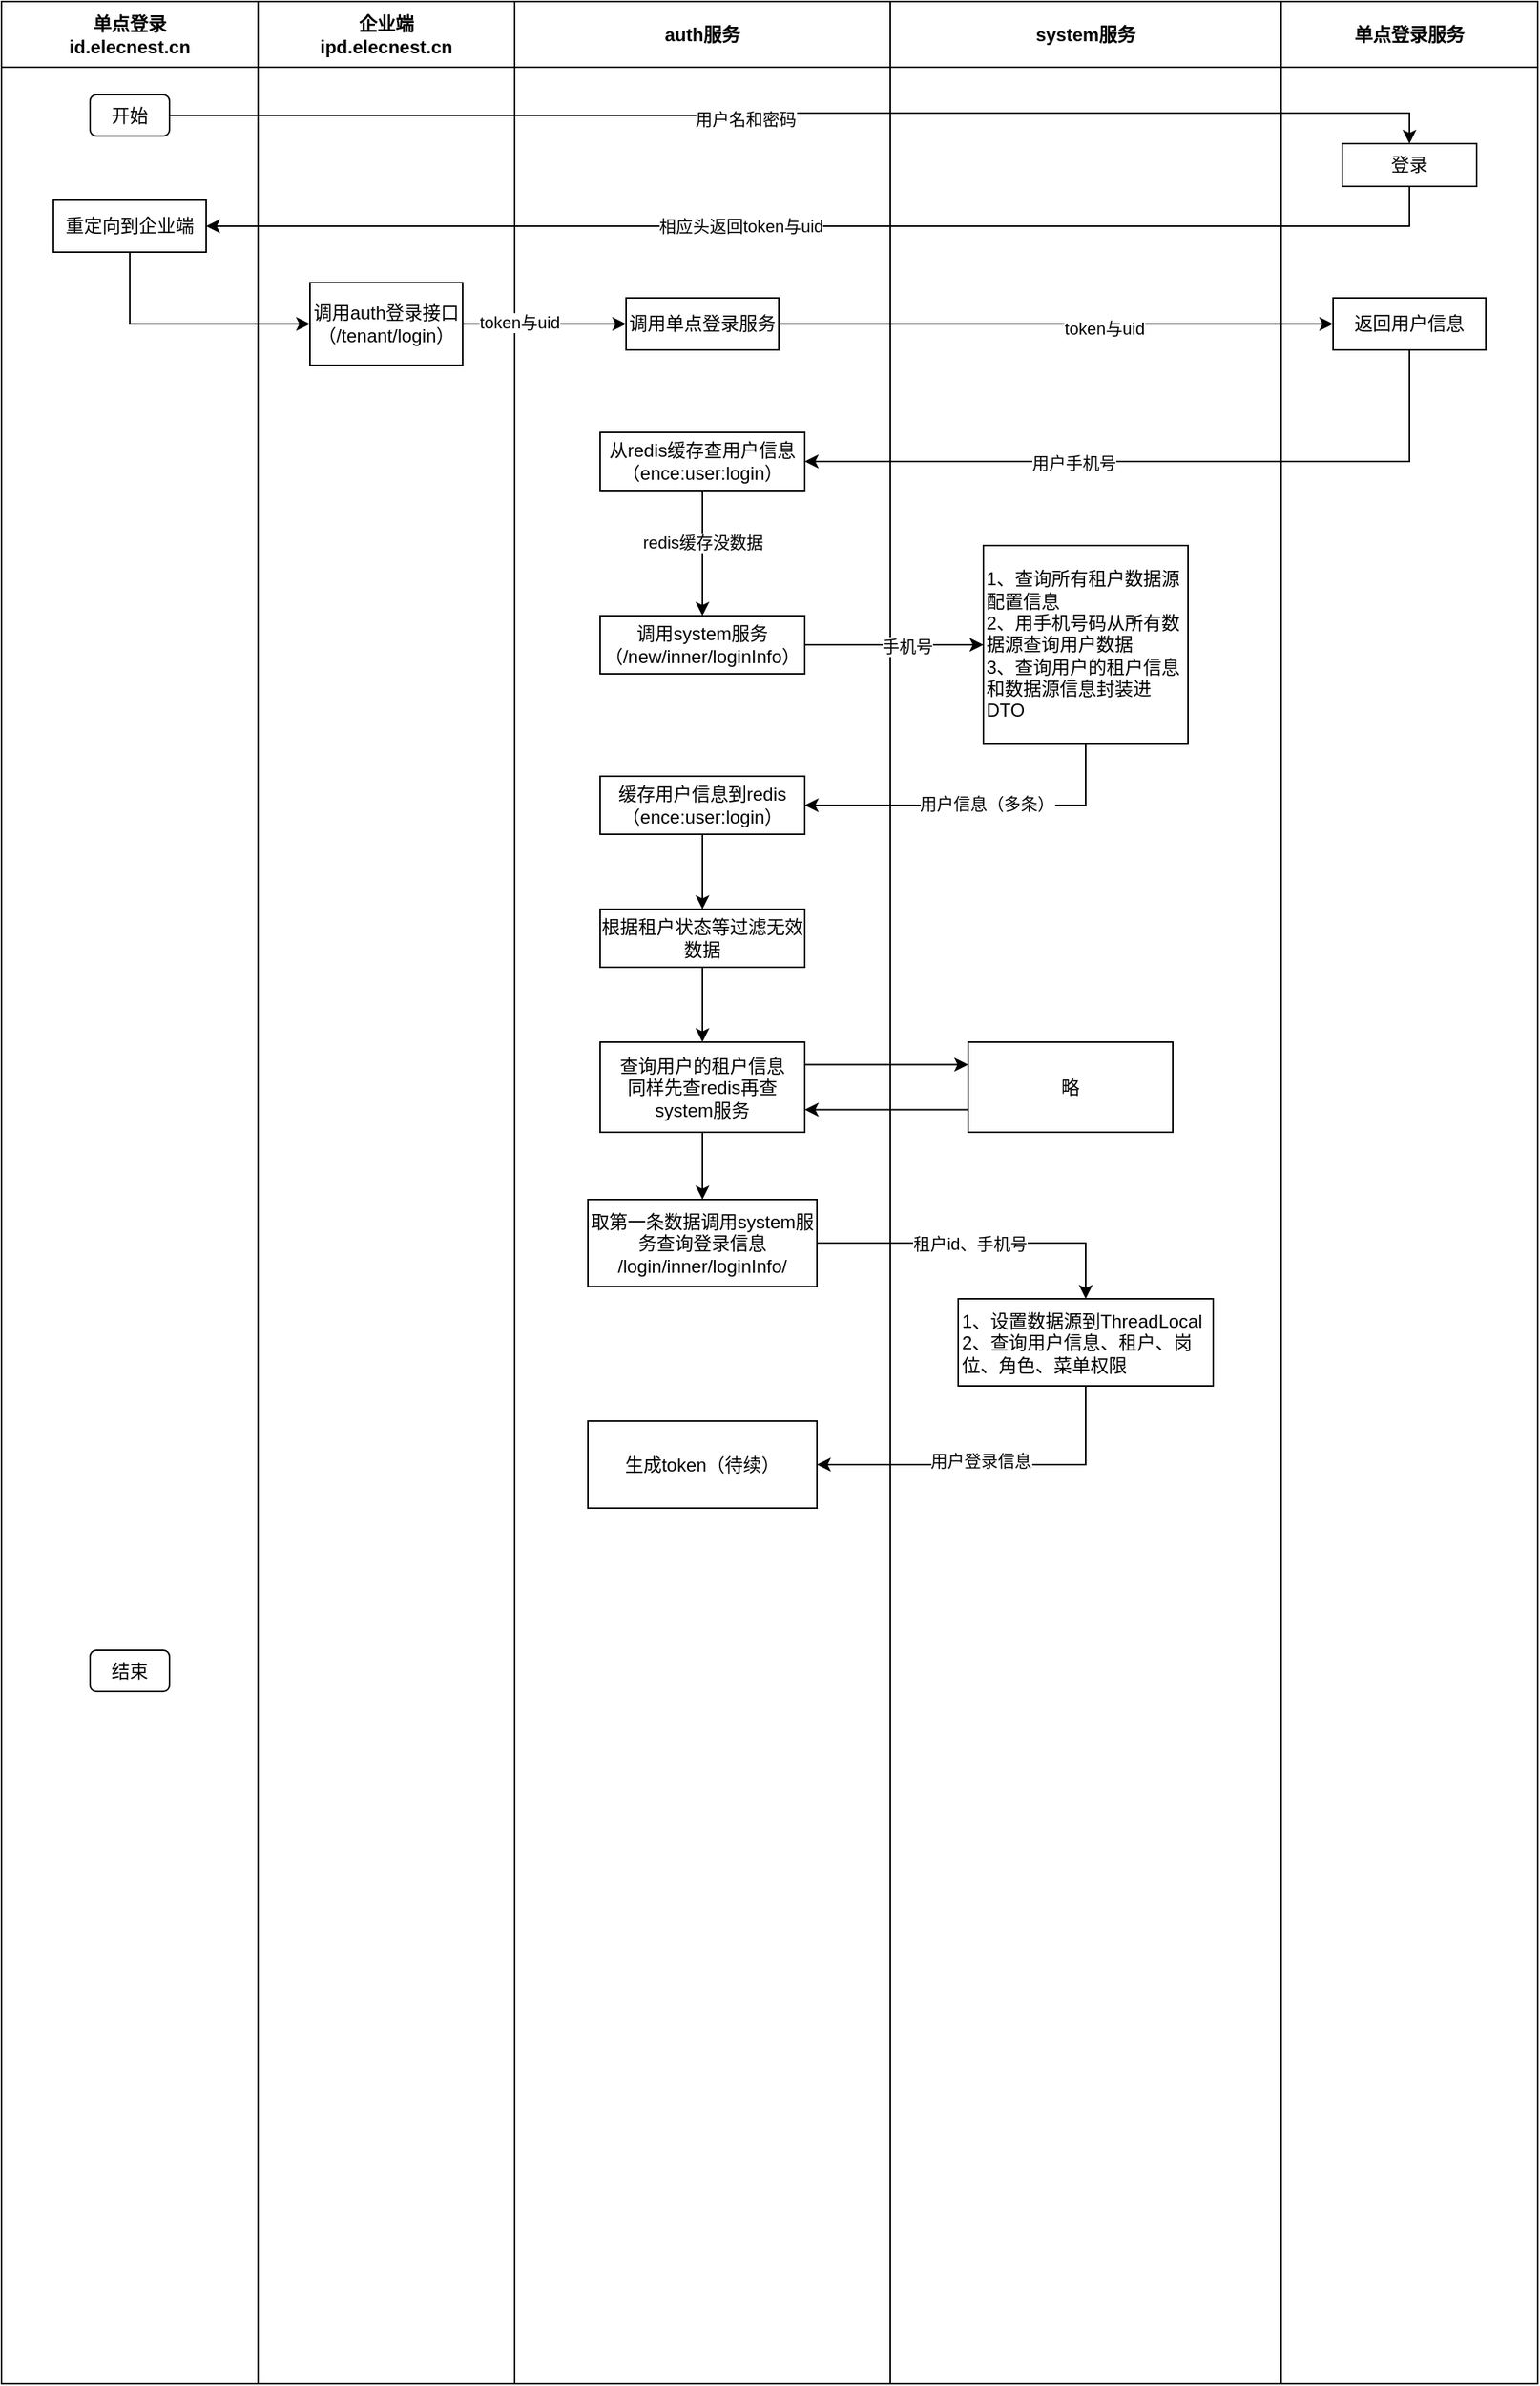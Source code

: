 <mxfile version="21.3.4" type="github">
  <diagram id="aS9pjdUC0Do7hMSleVWt" name="第 1 页">
    <mxGraphModel dx="1434" dy="764" grid="1" gridSize="10" guides="1" tooltips="1" connect="1" arrows="1" fold="1" page="1" pageScale="1" pageWidth="2336" pageHeight="1654" background="none" math="0" shadow="0">
      <root>
        <mxCell id="0" />
        <mxCell id="1" parent="0" />
        <mxCell id="7LPtwlAG4lGF97Sh4nB2-2" value="单点登录&lt;br&gt;id.elecnest.cn" style="swimlane;whiteSpace=wrap;html=1;startSize=43;" parent="1" vertex="1">
          <mxGeometry x="247" y="21" width="168" height="1559" as="geometry" />
        </mxCell>
        <mxCell id="7LPtwlAG4lGF97Sh4nB2-10" value="开始" style="rounded=1;whiteSpace=wrap;html=1;" parent="7LPtwlAG4lGF97Sh4nB2-2" vertex="1">
          <mxGeometry x="58" y="61" width="52" height="27" as="geometry" />
        </mxCell>
        <mxCell id="7LPtwlAG4lGF97Sh4nB2-12" value="结束" style="rounded=1;whiteSpace=wrap;html=1;" parent="7LPtwlAG4lGF97Sh4nB2-2" vertex="1">
          <mxGeometry x="58" y="1079" width="52" height="27" as="geometry" />
        </mxCell>
        <mxCell id="7LPtwlAG4lGF97Sh4nB2-34" value="重定向到企业端" style="rounded=0;whiteSpace=wrap;html=1;" parent="7LPtwlAG4lGF97Sh4nB2-2" vertex="1">
          <mxGeometry x="34" y="130" width="100" height="34" as="geometry" />
        </mxCell>
        <mxCell id="7LPtwlAG4lGF97Sh4nB2-19" value="system服务" style="swimlane;whiteSpace=wrap;html=1;startSize=43;" parent="1" vertex="1">
          <mxGeometry x="829" y="21" width="256" height="1559" as="geometry" />
        </mxCell>
        <mxCell id="7LPtwlAG4lGF97Sh4nB2-58" value="&lt;div style=&quot;&quot;&gt;&lt;span style=&quot;background-color: initial;&quot;&gt;1、查询所有租户数据源配置信息&lt;/span&gt;&lt;/div&gt;2、用手机号码从所有数据源查询用户数据&lt;br&gt;3、查询用户的租户信息和数据源信息封装进DTO" style="rounded=0;whiteSpace=wrap;html=1;align=left;" parent="7LPtwlAG4lGF97Sh4nB2-19" vertex="1">
          <mxGeometry x="61" y="356" width="134" height="130" as="geometry" />
        </mxCell>
        <mxCell id="7LPtwlAG4lGF97Sh4nB2-71" value="1、设置数据源到ThreadLocal&lt;br&gt;2、查询用户信息、租户、岗位、角色、菜单权限" style="rounded=0;whiteSpace=wrap;html=1;align=left;" parent="7LPtwlAG4lGF97Sh4nB2-19" vertex="1">
          <mxGeometry x="44.5" y="849" width="167" height="57" as="geometry" />
        </mxCell>
        <mxCell id="7LPtwlAG4lGF97Sh4nB2-78" value="略" style="rounded=0;whiteSpace=wrap;html=1;" parent="7LPtwlAG4lGF97Sh4nB2-19" vertex="1">
          <mxGeometry x="51" y="681" width="134" height="59" as="geometry" />
        </mxCell>
        <mxCell id="7LPtwlAG4lGF97Sh4nB2-22" value="auth服务" style="swimlane;whiteSpace=wrap;html=1;startSize=43;" parent="1" vertex="1">
          <mxGeometry x="583" y="21" width="246" height="1559" as="geometry" />
        </mxCell>
        <mxCell id="7LPtwlAG4lGF97Sh4nB2-45" value="调用单点登录服务" style="rounded=0;whiteSpace=wrap;html=1;" parent="7LPtwlAG4lGF97Sh4nB2-22" vertex="1">
          <mxGeometry x="73" y="194" width="100" height="34" as="geometry" />
        </mxCell>
        <mxCell id="7LPtwlAG4lGF97Sh4nB2-54" style="edgeStyle=orthogonalEdgeStyle;rounded=0;orthogonalLoop=1;jettySize=auto;html=1;exitX=0.5;exitY=1;exitDx=0;exitDy=0;entryX=0.5;entryY=0;entryDx=0;entryDy=0;" parent="7LPtwlAG4lGF97Sh4nB2-22" source="7LPtwlAG4lGF97Sh4nB2-49" target="7LPtwlAG4lGF97Sh4nB2-52" edge="1">
          <mxGeometry relative="1" as="geometry" />
        </mxCell>
        <mxCell id="7LPtwlAG4lGF97Sh4nB2-57" value="redis缓存没数据" style="edgeLabel;html=1;align=center;verticalAlign=middle;resizable=0;points=[];" parent="7LPtwlAG4lGF97Sh4nB2-54" vertex="1" connectable="0">
          <mxGeometry x="-0.178" relative="1" as="geometry">
            <mxPoint as="offset" />
          </mxGeometry>
        </mxCell>
        <mxCell id="7LPtwlAG4lGF97Sh4nB2-49" value="从redis缓存查用户信息（ence:user:login）" style="rounded=0;whiteSpace=wrap;html=1;" parent="7LPtwlAG4lGF97Sh4nB2-22" vertex="1">
          <mxGeometry x="56" y="282" width="134" height="38" as="geometry" />
        </mxCell>
        <mxCell id="7LPtwlAG4lGF97Sh4nB2-52" value="调用system服务&lt;br&gt;（/new/inner/loginInfo&lt;span style=&quot;background-color: initial;&quot;&gt;）&lt;/span&gt;" style="rounded=0;whiteSpace=wrap;html=1;" parent="7LPtwlAG4lGF97Sh4nB2-22" vertex="1">
          <mxGeometry x="56" y="402" width="134" height="38" as="geometry" />
        </mxCell>
        <mxCell id="7LPtwlAG4lGF97Sh4nB2-66" style="edgeStyle=orthogonalEdgeStyle;rounded=0;orthogonalLoop=1;jettySize=auto;html=1;exitX=0.5;exitY=1;exitDx=0;exitDy=0;entryX=0.5;entryY=0;entryDx=0;entryDy=0;" parent="7LPtwlAG4lGF97Sh4nB2-22" source="7LPtwlAG4lGF97Sh4nB2-62" target="7LPtwlAG4lGF97Sh4nB2-64" edge="1">
          <mxGeometry relative="1" as="geometry" />
        </mxCell>
        <mxCell id="7LPtwlAG4lGF97Sh4nB2-62" value="缓存用户信息到redis&lt;br&gt;（ence:user:login）" style="rounded=0;whiteSpace=wrap;html=1;" parent="7LPtwlAG4lGF97Sh4nB2-22" vertex="1">
          <mxGeometry x="56" y="507" width="134" height="38" as="geometry" />
        </mxCell>
        <mxCell id="7LPtwlAG4lGF97Sh4nB2-68" style="edgeStyle=orthogonalEdgeStyle;rounded=0;orthogonalLoop=1;jettySize=auto;html=1;exitX=0.5;exitY=1;exitDx=0;exitDy=0;" parent="7LPtwlAG4lGF97Sh4nB2-22" source="7LPtwlAG4lGF97Sh4nB2-64" target="7LPtwlAG4lGF97Sh4nB2-67" edge="1">
          <mxGeometry relative="1" as="geometry" />
        </mxCell>
        <mxCell id="7LPtwlAG4lGF97Sh4nB2-64" value="根据租户状态等过滤无效数据" style="rounded=0;whiteSpace=wrap;html=1;" parent="7LPtwlAG4lGF97Sh4nB2-22" vertex="1">
          <mxGeometry x="56" y="594" width="134" height="38" as="geometry" />
        </mxCell>
        <mxCell id="7LPtwlAG4lGF97Sh4nB2-70" style="edgeStyle=orthogonalEdgeStyle;rounded=0;orthogonalLoop=1;jettySize=auto;html=1;exitX=0.5;exitY=1;exitDx=0;exitDy=0;entryX=0.5;entryY=0;entryDx=0;entryDy=0;" parent="7LPtwlAG4lGF97Sh4nB2-22" source="7LPtwlAG4lGF97Sh4nB2-67" target="7LPtwlAG4lGF97Sh4nB2-69" edge="1">
          <mxGeometry relative="1" as="geometry" />
        </mxCell>
        <mxCell id="7LPtwlAG4lGF97Sh4nB2-67" value="查询用户的租户信息&lt;br&gt;同样先查redis再查system服务" style="rounded=0;whiteSpace=wrap;html=1;" parent="7LPtwlAG4lGF97Sh4nB2-22" vertex="1">
          <mxGeometry x="56" y="681" width="134" height="59" as="geometry" />
        </mxCell>
        <mxCell id="7LPtwlAG4lGF97Sh4nB2-69" value="取第一条数据调用system服务查询登录信息&lt;br&gt;/login/inner/loginInfo/" style="rounded=0;whiteSpace=wrap;html=1;align=center;" parent="7LPtwlAG4lGF97Sh4nB2-22" vertex="1">
          <mxGeometry x="48" y="784" width="150" height="57" as="geometry" />
        </mxCell>
        <mxCell id="7LPtwlAG4lGF97Sh4nB2-75" value="生成token（待续）" style="rounded=0;whiteSpace=wrap;html=1;align=center;" parent="7LPtwlAG4lGF97Sh4nB2-22" vertex="1">
          <mxGeometry x="48" y="929" width="150" height="57" as="geometry" />
        </mxCell>
        <mxCell id="7LPtwlAG4lGF97Sh4nB2-25" value="企业端&lt;br&gt;ipd.elecnest.cn" style="swimlane;whiteSpace=wrap;html=1;startSize=43;" parent="1" vertex="1">
          <mxGeometry x="415" y="21" width="168" height="1559" as="geometry" />
        </mxCell>
        <mxCell id="7LPtwlAG4lGF97Sh4nB2-38" value="调用auth登录接口&lt;br&gt;（/tenant/login）" style="rounded=0;whiteSpace=wrap;html=1;" parent="7LPtwlAG4lGF97Sh4nB2-25" vertex="1">
          <mxGeometry x="34" y="184" width="100" height="54" as="geometry" />
        </mxCell>
        <mxCell id="7LPtwlAG4lGF97Sh4nB2-28" value="单点登录服务" style="swimlane;whiteSpace=wrap;html=1;startSize=43;" parent="1" vertex="1">
          <mxGeometry x="1085" y="21" width="168" height="1559" as="geometry" />
        </mxCell>
        <mxCell id="7LPtwlAG4lGF97Sh4nB2-30" value="登录" style="rounded=0;whiteSpace=wrap;html=1;" parent="7LPtwlAG4lGF97Sh4nB2-28" vertex="1">
          <mxGeometry x="40" y="93" width="88" height="28" as="geometry" />
        </mxCell>
        <mxCell id="7LPtwlAG4lGF97Sh4nB2-46" value="返回用户信息" style="rounded=0;whiteSpace=wrap;html=1;" parent="7LPtwlAG4lGF97Sh4nB2-28" vertex="1">
          <mxGeometry x="34" y="194" width="100" height="34" as="geometry" />
        </mxCell>
        <mxCell id="7LPtwlAG4lGF97Sh4nB2-32" style="edgeStyle=orthogonalEdgeStyle;rounded=0;orthogonalLoop=1;jettySize=auto;html=1;exitX=1;exitY=0.5;exitDx=0;exitDy=0;entryX=0.5;entryY=0;entryDx=0;entryDy=0;" parent="1" source="7LPtwlAG4lGF97Sh4nB2-10" target="7LPtwlAG4lGF97Sh4nB2-30" edge="1">
          <mxGeometry relative="1" as="geometry" />
        </mxCell>
        <mxCell id="7LPtwlAG4lGF97Sh4nB2-33" value="用户名和密码" style="edgeLabel;html=1;align=center;verticalAlign=middle;resizable=0;points=[];" parent="7LPtwlAG4lGF97Sh4nB2-32" vertex="1" connectable="0">
          <mxGeometry x="-0.095" y="-2" relative="1" as="geometry">
            <mxPoint as="offset" />
          </mxGeometry>
        </mxCell>
        <mxCell id="7LPtwlAG4lGF97Sh4nB2-36" style="edgeStyle=orthogonalEdgeStyle;rounded=0;orthogonalLoop=1;jettySize=auto;html=1;exitX=0.5;exitY=1;exitDx=0;exitDy=0;entryX=1;entryY=0.5;entryDx=0;entryDy=0;" parent="1" source="7LPtwlAG4lGF97Sh4nB2-30" target="7LPtwlAG4lGF97Sh4nB2-34" edge="1">
          <mxGeometry relative="1" as="geometry" />
        </mxCell>
        <mxCell id="7LPtwlAG4lGF97Sh4nB2-37" value="相应头返回token与uid" style="edgeLabel;html=1;align=center;verticalAlign=middle;resizable=0;points=[];" parent="7LPtwlAG4lGF97Sh4nB2-36" vertex="1" connectable="0">
          <mxGeometry x="0.14" relative="1" as="geometry">
            <mxPoint as="offset" />
          </mxGeometry>
        </mxCell>
        <mxCell id="7LPtwlAG4lGF97Sh4nB2-39" style="edgeStyle=orthogonalEdgeStyle;rounded=0;orthogonalLoop=1;jettySize=auto;html=1;exitX=0.5;exitY=1;exitDx=0;exitDy=0;entryX=0;entryY=0.5;entryDx=0;entryDy=0;" parent="1" source="7LPtwlAG4lGF97Sh4nB2-34" target="7LPtwlAG4lGF97Sh4nB2-38" edge="1">
          <mxGeometry relative="1" as="geometry" />
        </mxCell>
        <mxCell id="7LPtwlAG4lGF97Sh4nB2-43" style="edgeStyle=orthogonalEdgeStyle;rounded=0;orthogonalLoop=1;jettySize=auto;html=1;exitX=1;exitY=0.5;exitDx=0;exitDy=0;entryX=0;entryY=0.5;entryDx=0;entryDy=0;" parent="1" source="7LPtwlAG4lGF97Sh4nB2-38" target="7LPtwlAG4lGF97Sh4nB2-45" edge="1">
          <mxGeometry relative="1" as="geometry">
            <mxPoint x="652" y="234.0" as="targetPoint" />
          </mxGeometry>
        </mxCell>
        <mxCell id="7LPtwlAG4lGF97Sh4nB2-44" value="token与uid" style="edgeLabel;html=1;align=center;verticalAlign=middle;resizable=0;points=[];" parent="7LPtwlAG4lGF97Sh4nB2-43" vertex="1" connectable="0">
          <mxGeometry x="-0.304" y="1" relative="1" as="geometry">
            <mxPoint as="offset" />
          </mxGeometry>
        </mxCell>
        <mxCell id="7LPtwlAG4lGF97Sh4nB2-47" style="edgeStyle=orthogonalEdgeStyle;rounded=0;orthogonalLoop=1;jettySize=auto;html=1;exitX=1;exitY=0.5;exitDx=0;exitDy=0;entryX=0;entryY=0.5;entryDx=0;entryDy=0;" parent="1" source="7LPtwlAG4lGF97Sh4nB2-45" target="7LPtwlAG4lGF97Sh4nB2-46" edge="1">
          <mxGeometry relative="1" as="geometry" />
        </mxCell>
        <mxCell id="7LPtwlAG4lGF97Sh4nB2-48" value="token与uid" style="edgeLabel;html=1;align=center;verticalAlign=middle;resizable=0;points=[];" parent="7LPtwlAG4lGF97Sh4nB2-47" vertex="1" connectable="0">
          <mxGeometry x="0.173" y="-3" relative="1" as="geometry">
            <mxPoint as="offset" />
          </mxGeometry>
        </mxCell>
        <mxCell id="7LPtwlAG4lGF97Sh4nB2-50" style="edgeStyle=orthogonalEdgeStyle;rounded=0;orthogonalLoop=1;jettySize=auto;html=1;exitX=0.5;exitY=1;exitDx=0;exitDy=0;entryX=1;entryY=0.5;entryDx=0;entryDy=0;" parent="1" source="7LPtwlAG4lGF97Sh4nB2-46" target="7LPtwlAG4lGF97Sh4nB2-49" edge="1">
          <mxGeometry relative="1" as="geometry" />
        </mxCell>
        <mxCell id="7LPtwlAG4lGF97Sh4nB2-51" value="用户手机号" style="edgeLabel;html=1;align=center;verticalAlign=middle;resizable=0;points=[];" parent="7LPtwlAG4lGF97Sh4nB2-50" vertex="1" connectable="0">
          <mxGeometry x="0.249" y="1" relative="1" as="geometry">
            <mxPoint as="offset" />
          </mxGeometry>
        </mxCell>
        <mxCell id="7LPtwlAG4lGF97Sh4nB2-59" style="edgeStyle=orthogonalEdgeStyle;rounded=0;orthogonalLoop=1;jettySize=auto;html=1;exitX=1;exitY=0.5;exitDx=0;exitDy=0;entryX=0;entryY=0.5;entryDx=0;entryDy=0;" parent="1" source="7LPtwlAG4lGF97Sh4nB2-52" target="7LPtwlAG4lGF97Sh4nB2-58" edge="1">
          <mxGeometry relative="1" as="geometry" />
        </mxCell>
        <mxCell id="7LPtwlAG4lGF97Sh4nB2-61" value="手机号" style="edgeLabel;html=1;align=center;verticalAlign=middle;resizable=0;points=[];" parent="7LPtwlAG4lGF97Sh4nB2-59" vertex="1" connectable="0">
          <mxGeometry x="0.14" y="-1" relative="1" as="geometry">
            <mxPoint as="offset" />
          </mxGeometry>
        </mxCell>
        <mxCell id="7LPtwlAG4lGF97Sh4nB2-63" style="edgeStyle=orthogonalEdgeStyle;rounded=0;orthogonalLoop=1;jettySize=auto;html=1;exitX=0.5;exitY=1;exitDx=0;exitDy=0;entryX=1;entryY=0.5;entryDx=0;entryDy=0;" parent="1" source="7LPtwlAG4lGF97Sh4nB2-58" target="7LPtwlAG4lGF97Sh4nB2-62" edge="1">
          <mxGeometry relative="1" as="geometry" />
        </mxCell>
        <mxCell id="7LPtwlAG4lGF97Sh4nB2-65" value="用户信息（多条）" style="edgeLabel;html=1;align=center;verticalAlign=middle;resizable=0;points=[];" parent="7LPtwlAG4lGF97Sh4nB2-63" vertex="1" connectable="0">
          <mxGeometry x="-0.063" y="-1" relative="1" as="geometry">
            <mxPoint as="offset" />
          </mxGeometry>
        </mxCell>
        <mxCell id="7LPtwlAG4lGF97Sh4nB2-72" style="edgeStyle=orthogonalEdgeStyle;rounded=0;orthogonalLoop=1;jettySize=auto;html=1;exitX=1;exitY=0.5;exitDx=0;exitDy=0;entryX=0.5;entryY=0;entryDx=0;entryDy=0;" parent="1" source="7LPtwlAG4lGF97Sh4nB2-69" target="7LPtwlAG4lGF97Sh4nB2-71" edge="1">
          <mxGeometry relative="1" as="geometry" />
        </mxCell>
        <mxCell id="7LPtwlAG4lGF97Sh4nB2-74" value="租户id、手机号" style="edgeLabel;html=1;align=center;verticalAlign=middle;resizable=0;points=[];" parent="7LPtwlAG4lGF97Sh4nB2-72" vertex="1" connectable="0">
          <mxGeometry x="-0.064" relative="1" as="geometry">
            <mxPoint as="offset" />
          </mxGeometry>
        </mxCell>
        <mxCell id="7LPtwlAG4lGF97Sh4nB2-76" style="edgeStyle=orthogonalEdgeStyle;rounded=0;orthogonalLoop=1;jettySize=auto;html=1;exitX=0.5;exitY=1;exitDx=0;exitDy=0;entryX=1;entryY=0.5;entryDx=0;entryDy=0;" parent="1" source="7LPtwlAG4lGF97Sh4nB2-71" target="7LPtwlAG4lGF97Sh4nB2-75" edge="1">
          <mxGeometry relative="1" as="geometry" />
        </mxCell>
        <mxCell id="7LPtwlAG4lGF97Sh4nB2-77" value="用户登录信息" style="edgeLabel;html=1;align=center;verticalAlign=middle;resizable=0;points=[];" parent="7LPtwlAG4lGF97Sh4nB2-76" vertex="1" connectable="0">
          <mxGeometry x="0.061" y="-3" relative="1" as="geometry">
            <mxPoint as="offset" />
          </mxGeometry>
        </mxCell>
        <mxCell id="7LPtwlAG4lGF97Sh4nB2-79" style="edgeStyle=orthogonalEdgeStyle;rounded=0;orthogonalLoop=1;jettySize=auto;html=1;exitX=1;exitY=0.25;exitDx=0;exitDy=0;entryX=0;entryY=0.25;entryDx=0;entryDy=0;" parent="1" source="7LPtwlAG4lGF97Sh4nB2-67" target="7LPtwlAG4lGF97Sh4nB2-78" edge="1">
          <mxGeometry relative="1" as="geometry" />
        </mxCell>
        <mxCell id="7LPtwlAG4lGF97Sh4nB2-80" style="edgeStyle=orthogonalEdgeStyle;rounded=0;orthogonalLoop=1;jettySize=auto;html=1;exitX=0;exitY=0.75;exitDx=0;exitDy=0;entryX=1;entryY=0.75;entryDx=0;entryDy=0;" parent="1" source="7LPtwlAG4lGF97Sh4nB2-78" target="7LPtwlAG4lGF97Sh4nB2-67" edge="1">
          <mxGeometry relative="1" as="geometry" />
        </mxCell>
      </root>
    </mxGraphModel>
  </diagram>
</mxfile>
